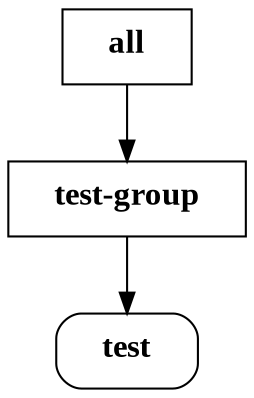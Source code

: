 digraph all {
  rankdir=TB;

  all [shape=record label=<
<table border="0" cellborder="0">
  <tr><td><b>
  <font face="Times New Roman, Bold" point-size="16">all</font>
  </b></td></tr>
</table>
>]
  test [shape=record style=rounded label=<
<table border="0" cellborder="0">
  <tr><td><b>
  <font face="Times New Roman, Bold" point-size="16">test</font>
  </b></td></tr>
</table>
>]
  test_group [shape=record label=<
<table border="0" cellborder="0">
  <tr><td><b>
  <font face="Times New Roman, Bold" point-size="16">test-group</font>
  </b></td></tr>
</table>
>]

  all -> test_group;
  test_group -> test;
}
